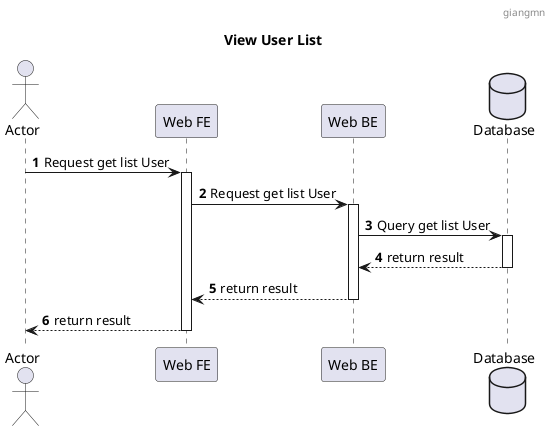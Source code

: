 @startuml
header : giangmn
title: View User List
autonumber

actor "Actor" as a
participant "Web FE" as fe
participant "Web BE" as be
database "Database" as db

a-> fe: Request get list User
fe++
fe -> be: Request get list User
be++
be -> db: Query get list User
db++
db --> be: return result
db--
be --> fe: return result
be--
fe-->a: return result
fe--

@enduml
